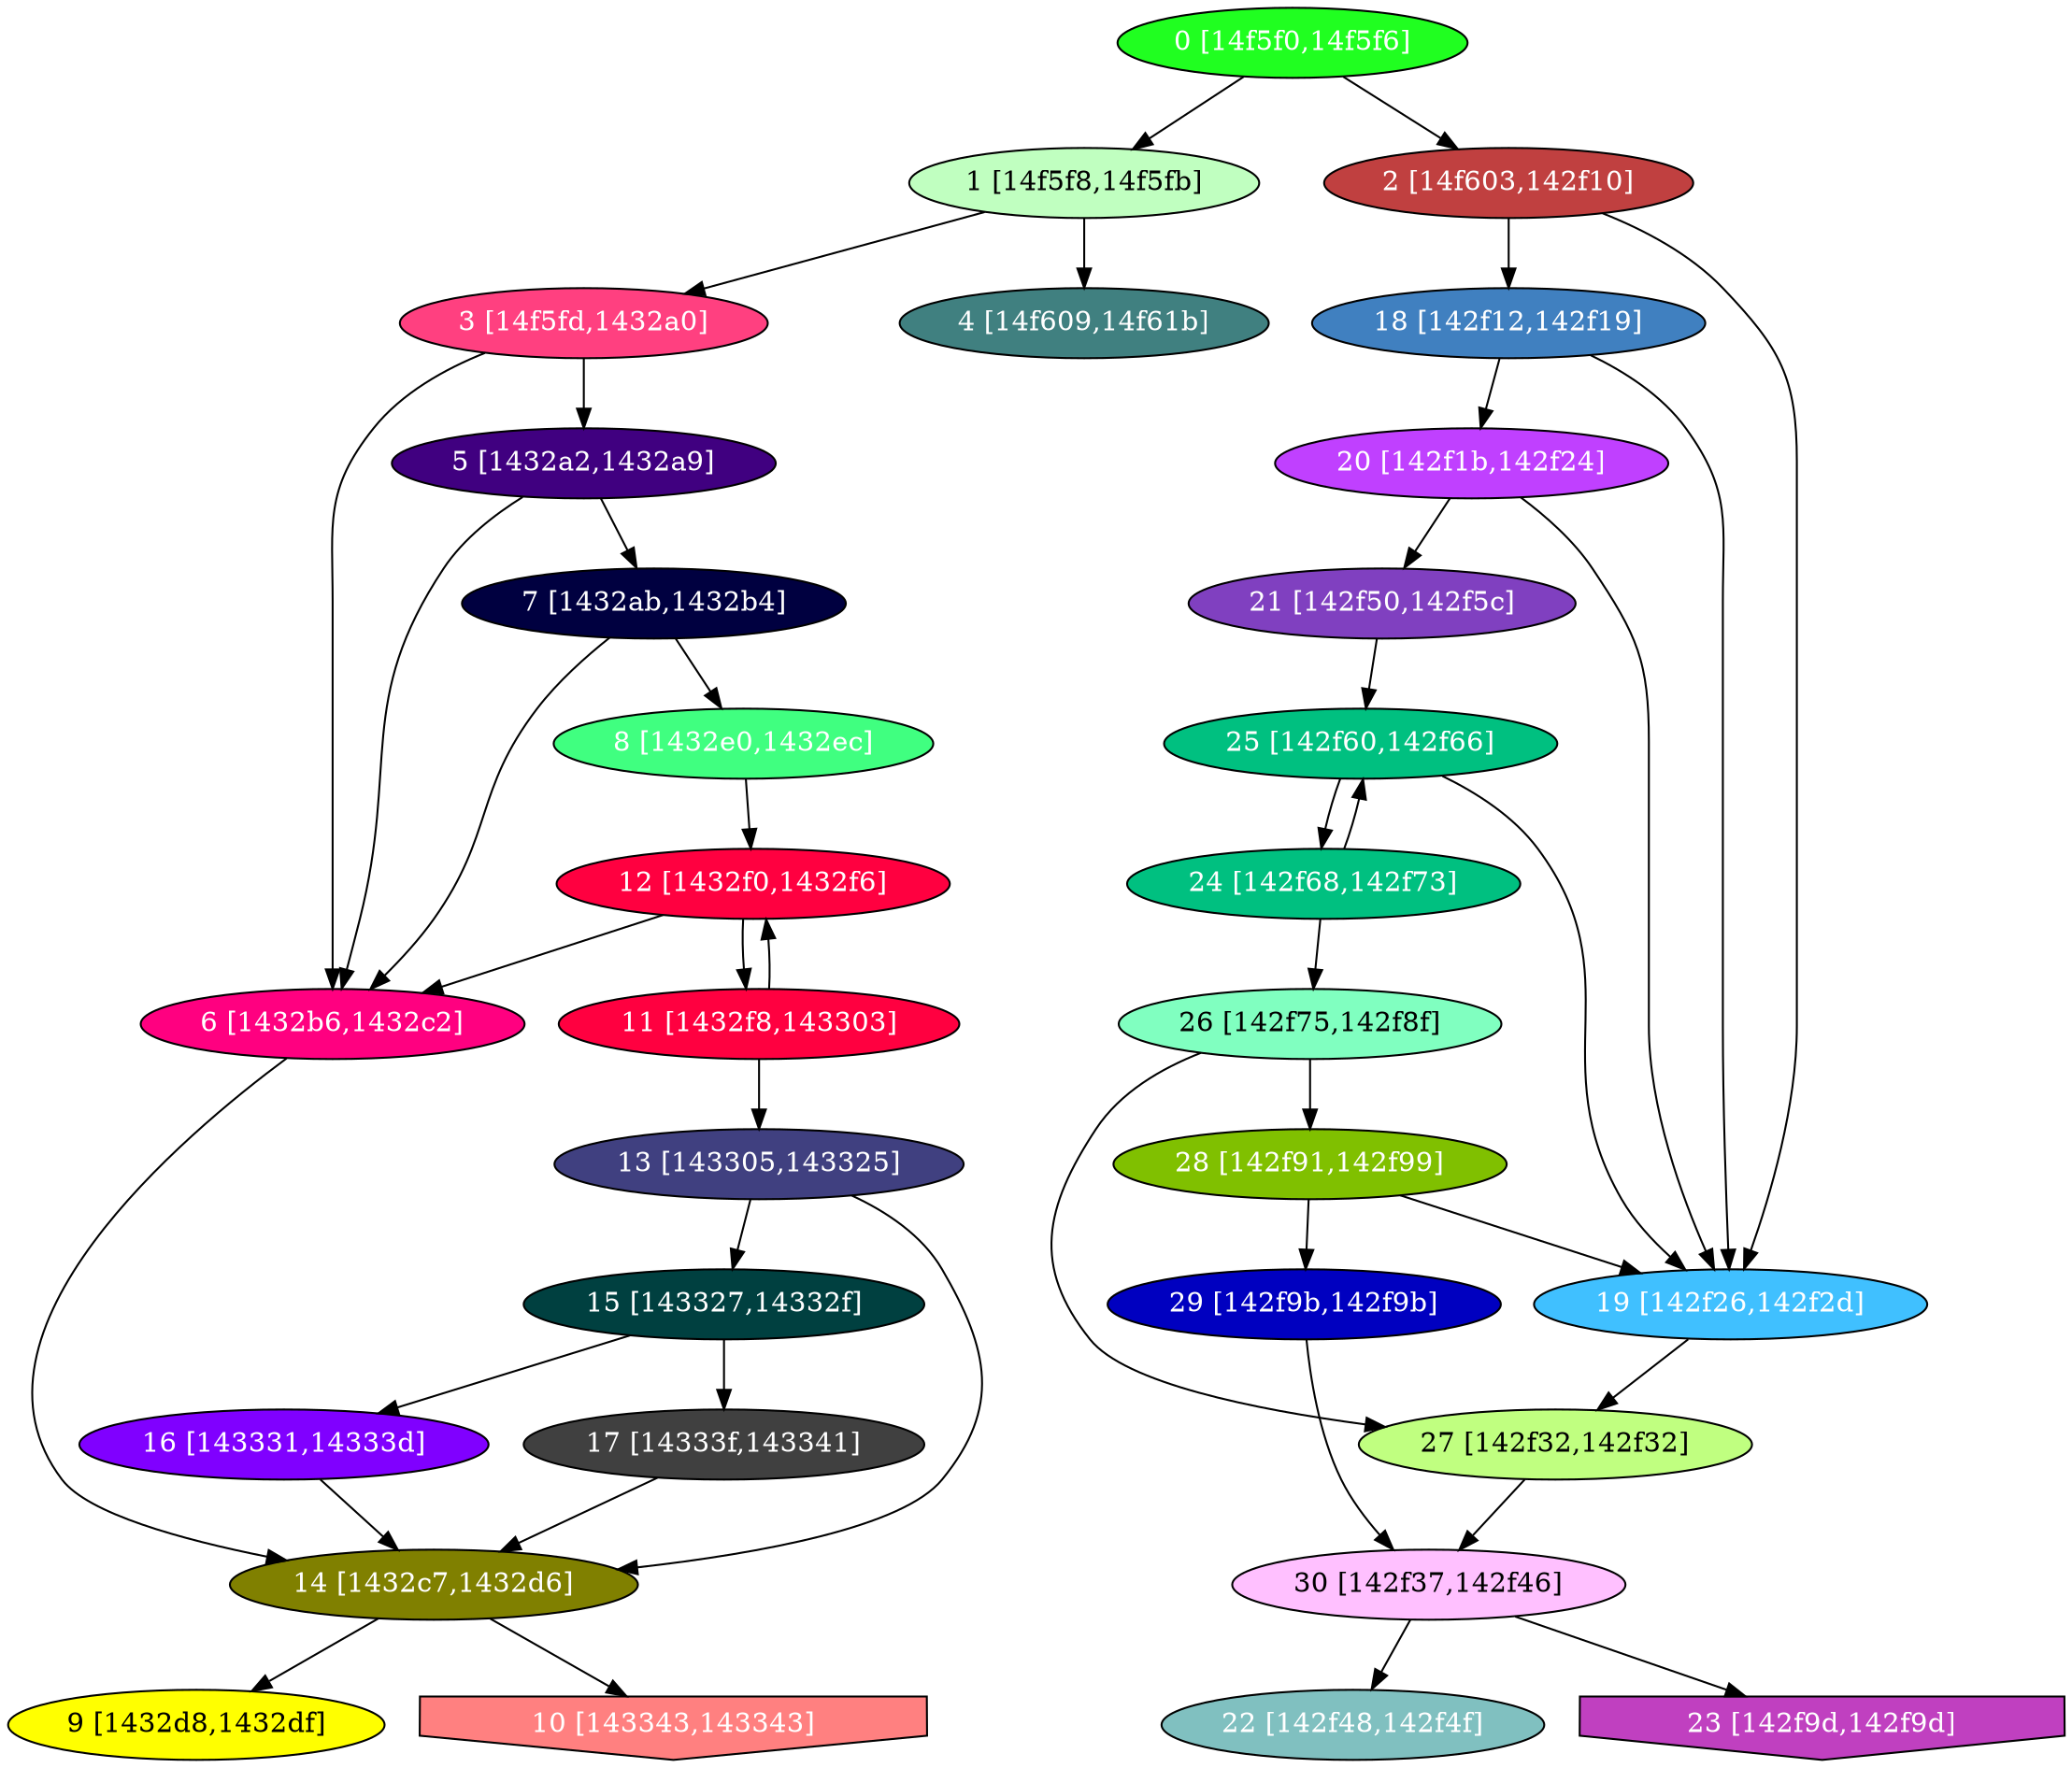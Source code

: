 diGraph libnss3{
	libnss3_0  [style=filled fillcolor="#20FF20" fontcolor="#ffffff" shape=oval label="0 [14f5f0,14f5f6]"]
	libnss3_1  [style=filled fillcolor="#C0FFC0" fontcolor="#000000" shape=oval label="1 [14f5f8,14f5fb]"]
	libnss3_2  [style=filled fillcolor="#C04040" fontcolor="#ffffff" shape=oval label="2 [14f603,142f10]"]
	libnss3_3  [style=filled fillcolor="#FF4080" fontcolor="#ffffff" shape=oval label="3 [14f5fd,1432a0]"]
	libnss3_4  [style=filled fillcolor="#408080" fontcolor="#ffffff" shape=oval label="4 [14f609,14f61b]"]
	libnss3_5  [style=filled fillcolor="#400080" fontcolor="#ffffff" shape=oval label="5 [1432a2,1432a9]"]
	libnss3_6  [style=filled fillcolor="#FF0080" fontcolor="#ffffff" shape=oval label="6 [1432b6,1432c2]"]
	libnss3_7  [style=filled fillcolor="#000040" fontcolor="#ffffff" shape=oval label="7 [1432ab,1432b4]"]
	libnss3_8  [style=filled fillcolor="#40FF80" fontcolor="#ffffff" shape=oval label="8 [1432e0,1432ec]"]
	libnss3_9  [style=filled fillcolor="#FFFF00" fontcolor="#000000" shape=oval label="9 [1432d8,1432df]"]
	libnss3_a  [style=filled fillcolor="#FF8080" fontcolor="#ffffff" shape=invhouse label="10 [143343,143343]"]
	libnss3_b  [style=filled fillcolor="#FF0040" fontcolor="#ffffff" shape=oval label="11 [1432f8,143303]"]
	libnss3_c  [style=filled fillcolor="#FF0040" fontcolor="#ffffff" shape=oval label="12 [1432f0,1432f6]"]
	libnss3_d  [style=filled fillcolor="#404080" fontcolor="#ffffff" shape=oval label="13 [143305,143325]"]
	libnss3_e  [style=filled fillcolor="#808000" fontcolor="#ffffff" shape=oval label="14 [1432c7,1432d6]"]
	libnss3_f  [style=filled fillcolor="#004040" fontcolor="#ffffff" shape=oval label="15 [143327,14332f]"]
	libnss3_10  [style=filled fillcolor="#8000FF" fontcolor="#ffffff" shape=oval label="16 [143331,14333d]"]
	libnss3_11  [style=filled fillcolor="#404040" fontcolor="#ffffff" shape=oval label="17 [14333f,143341]"]
	libnss3_12  [style=filled fillcolor="#4080C0" fontcolor="#ffffff" shape=oval label="18 [142f12,142f19]"]
	libnss3_13  [style=filled fillcolor="#40C0FF" fontcolor="#ffffff" shape=oval label="19 [142f26,142f2d]"]
	libnss3_14  [style=filled fillcolor="#C040FF" fontcolor="#ffffff" shape=oval label="20 [142f1b,142f24]"]
	libnss3_15  [style=filled fillcolor="#8040C0" fontcolor="#ffffff" shape=oval label="21 [142f50,142f5c]"]
	libnss3_16  [style=filled fillcolor="#80C0C0" fontcolor="#ffffff" shape=oval label="22 [142f48,142f4f]"]
	libnss3_17  [style=filled fillcolor="#C040C0" fontcolor="#ffffff" shape=invhouse label="23 [142f9d,142f9d]"]
	libnss3_18  [style=filled fillcolor="#00C080" fontcolor="#ffffff" shape=oval label="24 [142f68,142f73]"]
	libnss3_19  [style=filled fillcolor="#00C080" fontcolor="#ffffff" shape=oval label="25 [142f60,142f66]"]
	libnss3_1a  [style=filled fillcolor="#80FFC0" fontcolor="#000000" shape=oval label="26 [142f75,142f8f]"]
	libnss3_1b  [style=filled fillcolor="#C0FF80" fontcolor="#000000" shape=oval label="27 [142f32,142f32]"]
	libnss3_1c  [style=filled fillcolor="#80C000" fontcolor="#ffffff" shape=oval label="28 [142f91,142f99]"]
	libnss3_1d  [style=filled fillcolor="#0000C0" fontcolor="#ffffff" shape=oval label="29 [142f9b,142f9b]"]
	libnss3_1e  [style=filled fillcolor="#FFC0FF" fontcolor="#000000" shape=oval label="30 [142f37,142f46]"]

	libnss3_0 -> libnss3_1
	libnss3_0 -> libnss3_2
	libnss3_1 -> libnss3_3
	libnss3_1 -> libnss3_4
	libnss3_2 -> libnss3_12
	libnss3_2 -> libnss3_13
	libnss3_3 -> libnss3_5
	libnss3_3 -> libnss3_6
	libnss3_5 -> libnss3_6
	libnss3_5 -> libnss3_7
	libnss3_6 -> libnss3_e
	libnss3_7 -> libnss3_6
	libnss3_7 -> libnss3_8
	libnss3_8 -> libnss3_c
	libnss3_b -> libnss3_c
	libnss3_b -> libnss3_d
	libnss3_c -> libnss3_6
	libnss3_c -> libnss3_b
	libnss3_d -> libnss3_e
	libnss3_d -> libnss3_f
	libnss3_e -> libnss3_9
	libnss3_e -> libnss3_a
	libnss3_f -> libnss3_10
	libnss3_f -> libnss3_11
	libnss3_10 -> libnss3_e
	libnss3_11 -> libnss3_e
	libnss3_12 -> libnss3_13
	libnss3_12 -> libnss3_14
	libnss3_13 -> libnss3_1b
	libnss3_14 -> libnss3_13
	libnss3_14 -> libnss3_15
	libnss3_15 -> libnss3_19
	libnss3_18 -> libnss3_19
	libnss3_18 -> libnss3_1a
	libnss3_19 -> libnss3_13
	libnss3_19 -> libnss3_18
	libnss3_1a -> libnss3_1b
	libnss3_1a -> libnss3_1c
	libnss3_1b -> libnss3_1e
	libnss3_1c -> libnss3_13
	libnss3_1c -> libnss3_1d
	libnss3_1d -> libnss3_1e
	libnss3_1e -> libnss3_16
	libnss3_1e -> libnss3_17
}